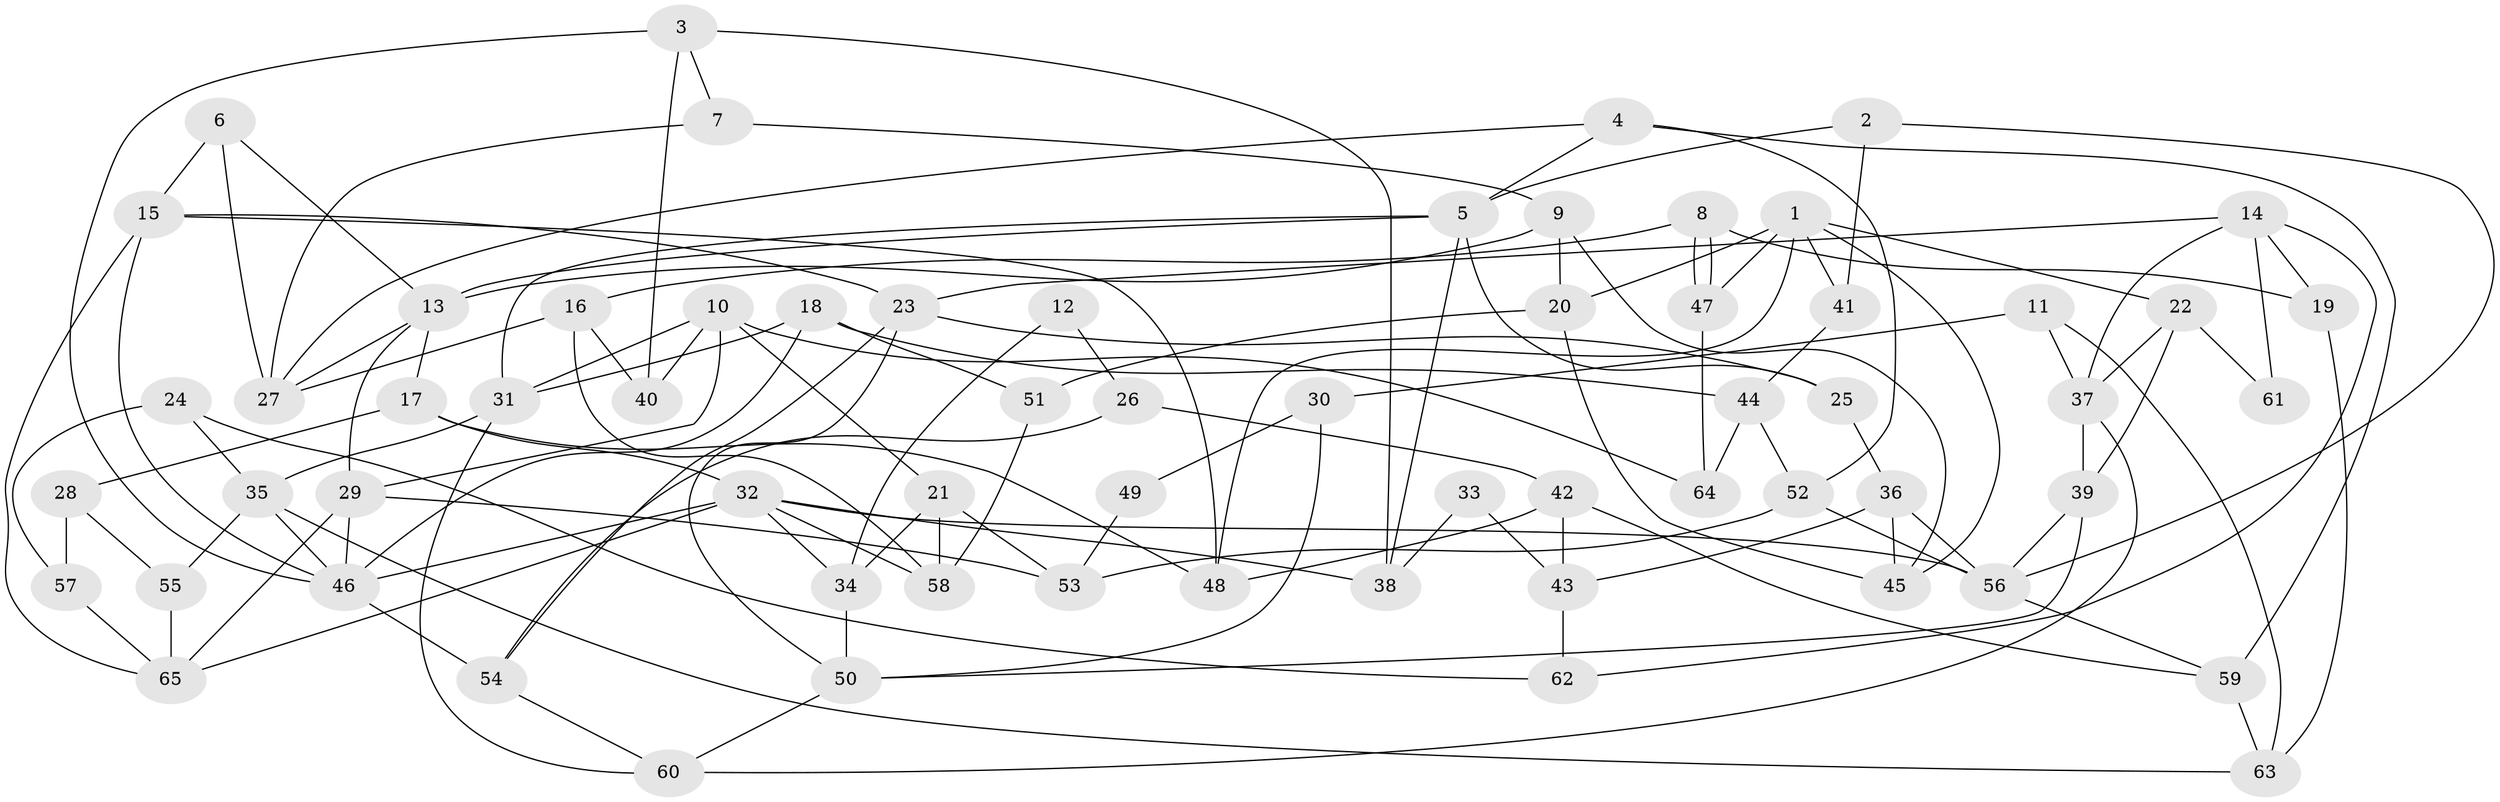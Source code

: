 // Generated by graph-tools (version 1.1) at 2025/50/03/09/25 04:50:37]
// undirected, 65 vertices, 130 edges
graph export_dot {
graph [start="1"]
  node [color=gray90,style=filled];
  1;
  2;
  3;
  4;
  5;
  6;
  7;
  8;
  9;
  10;
  11;
  12;
  13;
  14;
  15;
  16;
  17;
  18;
  19;
  20;
  21;
  22;
  23;
  24;
  25;
  26;
  27;
  28;
  29;
  30;
  31;
  32;
  33;
  34;
  35;
  36;
  37;
  38;
  39;
  40;
  41;
  42;
  43;
  44;
  45;
  46;
  47;
  48;
  49;
  50;
  51;
  52;
  53;
  54;
  55;
  56;
  57;
  58;
  59;
  60;
  61;
  62;
  63;
  64;
  65;
  1 -- 47;
  1 -- 20;
  1 -- 22;
  1 -- 41;
  1 -- 45;
  1 -- 48;
  2 -- 41;
  2 -- 56;
  2 -- 5;
  3 -- 40;
  3 -- 7;
  3 -- 38;
  3 -- 46;
  4 -- 5;
  4 -- 59;
  4 -- 27;
  4 -- 52;
  5 -- 13;
  5 -- 25;
  5 -- 31;
  5 -- 38;
  6 -- 27;
  6 -- 15;
  6 -- 13;
  7 -- 27;
  7 -- 9;
  8 -- 16;
  8 -- 47;
  8 -- 47;
  8 -- 19;
  9 -- 45;
  9 -- 13;
  9 -- 20;
  10 -- 31;
  10 -- 29;
  10 -- 21;
  10 -- 40;
  10 -- 64;
  11 -- 63;
  11 -- 37;
  11 -- 30;
  12 -- 26;
  12 -- 34;
  13 -- 29;
  13 -- 17;
  13 -- 27;
  14 -- 19;
  14 -- 37;
  14 -- 23;
  14 -- 61;
  14 -- 62;
  15 -- 23;
  15 -- 48;
  15 -- 46;
  15 -- 65;
  16 -- 27;
  16 -- 58;
  16 -- 40;
  17 -- 32;
  17 -- 28;
  17 -- 48;
  18 -- 51;
  18 -- 46;
  18 -- 31;
  18 -- 44;
  19 -- 63;
  20 -- 45;
  20 -- 51;
  21 -- 34;
  21 -- 53;
  21 -- 58;
  22 -- 39;
  22 -- 37;
  22 -- 61;
  23 -- 50;
  23 -- 25;
  23 -- 54;
  24 -- 57;
  24 -- 35;
  24 -- 62;
  25 -- 36;
  26 -- 54;
  26 -- 42;
  28 -- 55;
  28 -- 57;
  29 -- 46;
  29 -- 65;
  29 -- 53;
  30 -- 50;
  30 -- 49;
  31 -- 35;
  31 -- 60;
  32 -- 38;
  32 -- 46;
  32 -- 34;
  32 -- 56;
  32 -- 58;
  32 -- 65;
  33 -- 43;
  33 -- 38;
  34 -- 50;
  35 -- 46;
  35 -- 55;
  35 -- 63;
  36 -- 56;
  36 -- 43;
  36 -- 45;
  37 -- 60;
  37 -- 39;
  39 -- 56;
  39 -- 50;
  41 -- 44;
  42 -- 43;
  42 -- 48;
  42 -- 59;
  43 -- 62;
  44 -- 52;
  44 -- 64;
  46 -- 54;
  47 -- 64;
  49 -- 53;
  50 -- 60;
  51 -- 58;
  52 -- 53;
  52 -- 56;
  54 -- 60;
  55 -- 65;
  56 -- 59;
  57 -- 65;
  59 -- 63;
}
